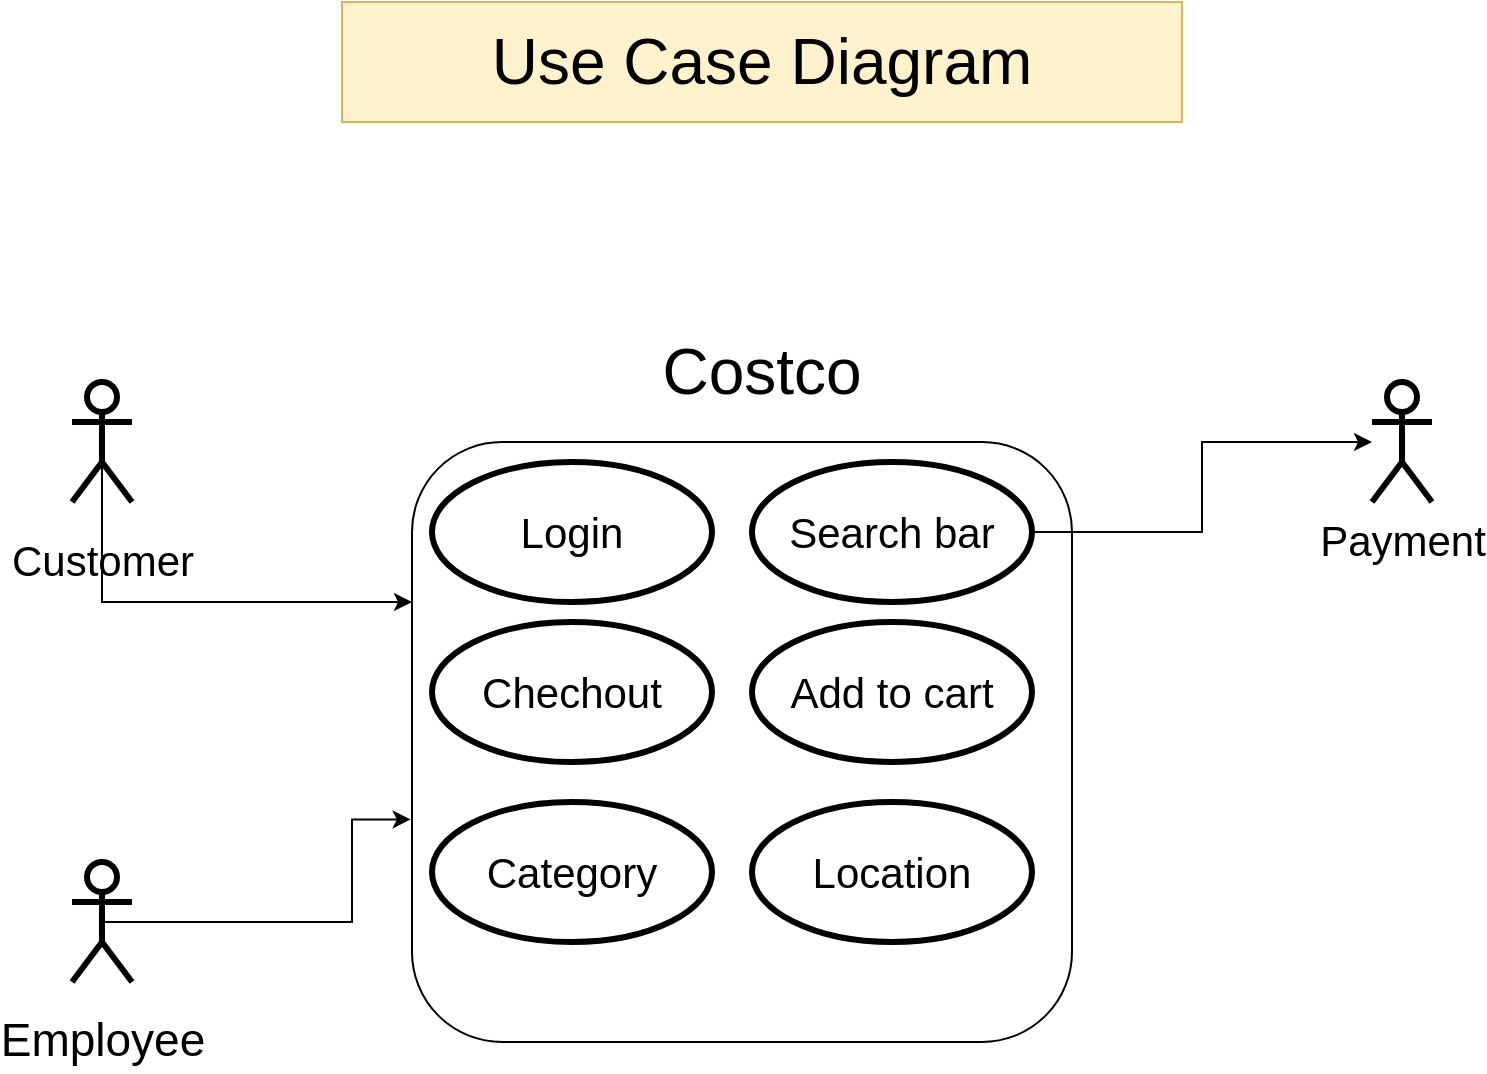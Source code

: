 <mxfile version="20.7.4" type="device"><diagram id="US_PsKVuHi331xlIm1Fe" name="Page-1"><mxGraphModel dx="1050" dy="637" grid="1" gridSize="10" guides="1" tooltips="1" connect="1" arrows="1" fold="1" page="1" pageScale="1" pageWidth="850" pageHeight="1100" math="0" shadow="0"><root><mxCell id="0"/><mxCell id="1" parent="0"/><mxCell id="inpQn-vgqFYOasGntK4q-1" value="" style="rounded=1;whiteSpace=wrap;html=1;" vertex="1" parent="1"><mxGeometry x="240" y="250" width="330" height="300" as="geometry"/></mxCell><mxCell id="inpQn-vgqFYOasGntK4q-2" value="&lt;font style=&quot;font-size: 32px;&quot;&gt;Costco&lt;/font&gt;" style="text;html=1;strokeColor=none;fillColor=none;align=center;verticalAlign=middle;whiteSpace=wrap;rounded=0;" vertex="1" parent="1"><mxGeometry x="385" y="200" width="60" height="30" as="geometry"/></mxCell><mxCell id="inpQn-vgqFYOasGntK4q-3" value="Use Case Diagram" style="rounded=0;whiteSpace=wrap;html=1;fontSize=32;fillColor=#fff2cc;strokeColor=#d6b656;" vertex="1" parent="1"><mxGeometry x="205" y="30" width="420" height="60" as="geometry"/></mxCell><mxCell id="inpQn-vgqFYOasGntK4q-10" style="edgeStyle=orthogonalEdgeStyle;rounded=0;orthogonalLoop=1;jettySize=auto;html=1;exitX=0.5;exitY=0.5;exitDx=0;exitDy=0;exitPerimeter=0;fontSize=21;" edge="1" parent="1" source="inpQn-vgqFYOasGntK4q-4" target="inpQn-vgqFYOasGntK4q-1"><mxGeometry relative="1" as="geometry"><Array as="points"><mxPoint x="250" y="330"/><mxPoint x="250" y="330"/></Array></mxGeometry></mxCell><mxCell id="inpQn-vgqFYOasGntK4q-4" value="&lt;font style=&quot;font-size: 21px;&quot;&gt;Customer&lt;/font&gt;" style="shape=umlActor;verticalLabelPosition=bottom;verticalAlign=top;html=1;outlineConnect=0;fontSize=32;strokeWidth=3;" vertex="1" parent="1"><mxGeometry x="70" y="220" width="30" height="60" as="geometry"/></mxCell><mxCell id="inpQn-vgqFYOasGntK4q-11" style="edgeStyle=orthogonalEdgeStyle;rounded=0;orthogonalLoop=1;jettySize=auto;html=1;exitX=0.5;exitY=0.5;exitDx=0;exitDy=0;exitPerimeter=0;entryX=-0.002;entryY=0.629;entryDx=0;entryDy=0;entryPerimeter=0;fontSize=21;" edge="1" parent="1" source="inpQn-vgqFYOasGntK4q-7" target="inpQn-vgqFYOasGntK4q-1"><mxGeometry x="0.171" y="-31" relative="1" as="geometry"><Array as="points"><mxPoint x="210" y="490"/><mxPoint x="210" y="439"/></Array><mxPoint as="offset"/></mxGeometry></mxCell><mxCell id="inpQn-vgqFYOasGntK4q-7" value="&lt;font style=&quot;font-size: 23px;&quot;&gt;Employee&lt;/font&gt;" style="shape=umlActor;verticalLabelPosition=bottom;verticalAlign=top;html=1;outlineConnect=0;fontSize=32;perimeterSpacing=6;strokeWidth=3;" vertex="1" parent="1"><mxGeometry x="70" y="460" width="30" height="60" as="geometry"/></mxCell><mxCell id="inpQn-vgqFYOasGntK4q-12" value="Category" style="ellipse;whiteSpace=wrap;html=1;strokeWidth=3;fontSize=21;" vertex="1" parent="1"><mxGeometry x="250" y="430" width="140" height="70" as="geometry"/></mxCell><mxCell id="inpQn-vgqFYOasGntK4q-13" value="Login" style="ellipse;whiteSpace=wrap;html=1;strokeWidth=3;fontSize=21;" vertex="1" parent="1"><mxGeometry x="250" y="260" width="140" height="70" as="geometry"/></mxCell><mxCell id="inpQn-vgqFYOasGntK4q-14" value="Chechout" style="ellipse;whiteSpace=wrap;html=1;strokeWidth=3;fontSize=21;" vertex="1" parent="1"><mxGeometry x="250" y="340" width="140" height="70" as="geometry"/></mxCell><mxCell id="inpQn-vgqFYOasGntK4q-20" style="edgeStyle=orthogonalEdgeStyle;rounded=0;orthogonalLoop=1;jettySize=auto;html=1;exitX=1;exitY=0.5;exitDx=0;exitDy=0;fontSize=21;" edge="1" parent="1" source="inpQn-vgqFYOasGntK4q-15" target="inpQn-vgqFYOasGntK4q-18"><mxGeometry relative="1" as="geometry"/></mxCell><mxCell id="inpQn-vgqFYOasGntK4q-15" value="Search bar" style="ellipse;whiteSpace=wrap;html=1;strokeWidth=3;fontSize=21;" vertex="1" parent="1"><mxGeometry x="410" y="260" width="140" height="70" as="geometry"/></mxCell><mxCell id="inpQn-vgqFYOasGntK4q-16" value="Add to cart" style="ellipse;whiteSpace=wrap;html=1;strokeWidth=3;fontSize=21;" vertex="1" parent="1"><mxGeometry x="410" y="340" width="140" height="70" as="geometry"/></mxCell><mxCell id="inpQn-vgqFYOasGntK4q-17" value="Location" style="ellipse;whiteSpace=wrap;html=1;strokeWidth=3;fontSize=21;" vertex="1" parent="1"><mxGeometry x="410" y="430" width="140" height="70" as="geometry"/></mxCell><mxCell id="inpQn-vgqFYOasGntK4q-18" value="Payment" style="shape=umlActor;verticalLabelPosition=bottom;verticalAlign=top;html=1;outlineConnect=0;strokeWidth=3;fontSize=21;" vertex="1" parent="1"><mxGeometry x="720" y="220" width="30" height="60" as="geometry"/></mxCell></root></mxGraphModel></diagram></mxfile>
